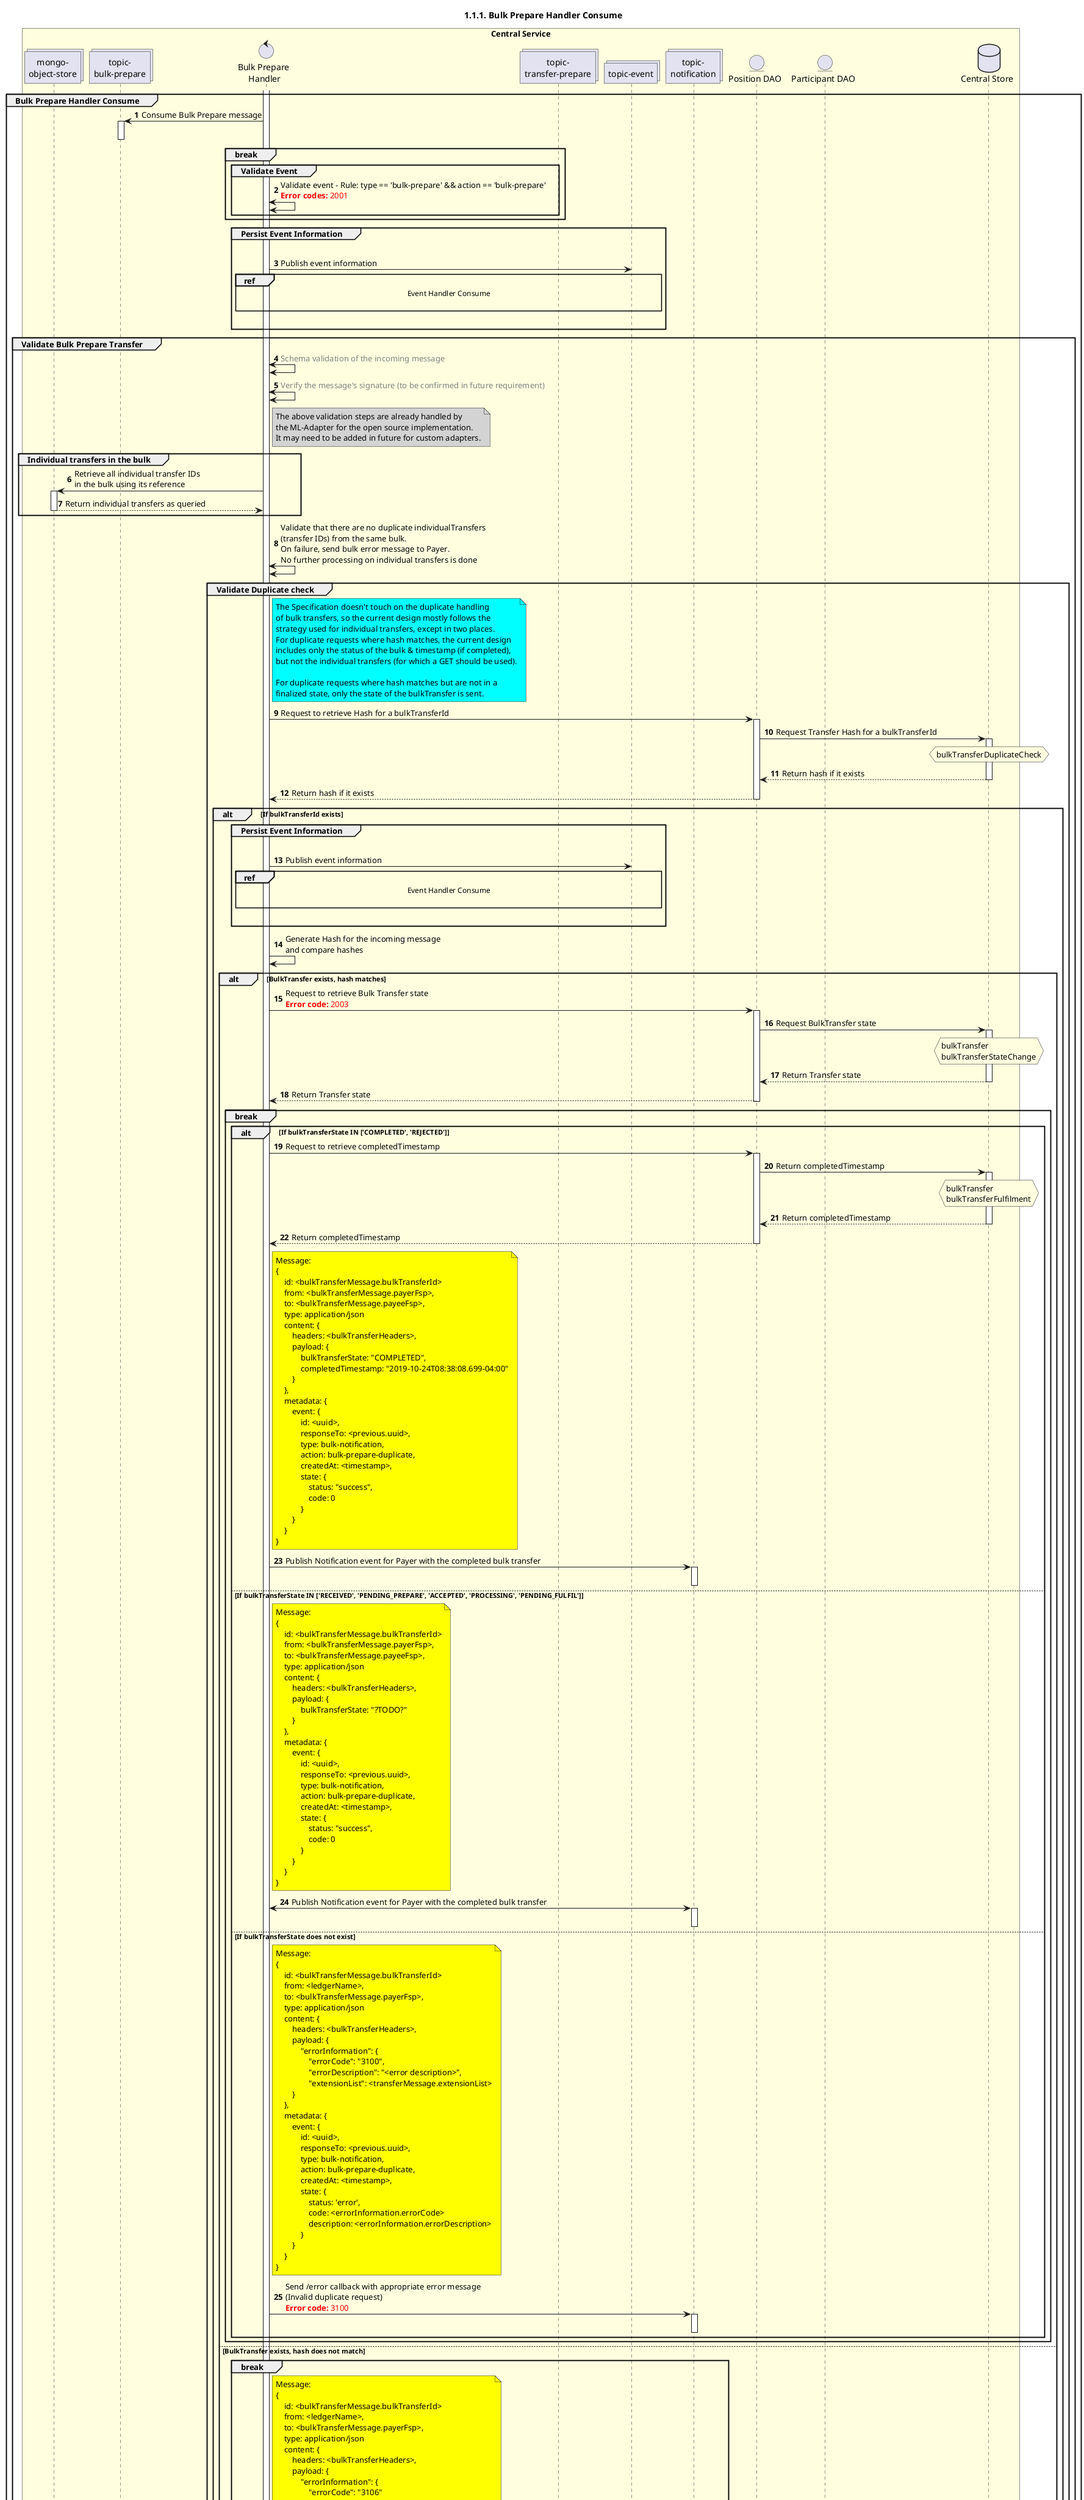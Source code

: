 /'*****
 License
 --------------
 Copyright © 2017 Bill & Melinda Gates Foundation
 The Mojaloop files are made available by the Bill & Melinda Gates Foundation under the Apache License, Version 2.0 (the "License") and you may not use these files except in compliance with the License. You may obtain a copy of the License at
 http://www.apache.org/licenses/LICENSE-2.0
 Unless required by applicable law or agreed to in writing, the Mojaloop files are distributed on an "AS IS" BASIS, WITHOUT WARRANTIES OR CONDITIONS OF ANY KIND, either express or implied. See the License for the specific language governing permissions and limitations under the License.
 Contributors
 --------------
 This is the official list of the Mojaloop project contributors for this file.
 Names of the original copyright holders (individuals or organizations)
 should be listed with a '*' in the first column. People who have
 contributed from an organization can be listed under the organization
 that actually holds the copyright for their contributions (see the
 Gates Foundation organization for an example). Those individuals should have
 their names indented and be marked with a '-'. Email address can be added
 optionally within square brackets <email>.
 * Gates Foundation
 - Name Surname <name.surname@gatesfoundation.com>

 * Samuel Kummary <sam@modusbox.com>
 --------------
 ******'/

@startuml
' declare title
title 1.1.1. Bulk Prepare Handler Consume

autonumber

' Actor Keys:
'   boundary - APIs/Interfaces, etc
'   collections - Kafka Topics
'   control - Kafka Consumers
'   entity - Database Access Objects
'   database - Database Persistance Store

' declare actors
collections "topic-\nbulk-prepare" as TOPIC_BULK_PREPARE
collections "mongo-\nobject-store" as OBJECT_STORE
control "Bulk Prepare \nHandler" as BULK_PREP_HANDLER
collections "topic-\ntransfer-prepare" as TOPIC_TRANSFER_PREPARE
collections "topic-event" as TOPIC_EVENTS
collections "topic-\nnotification" as TOPIC_NOTIFICATIONS
entity "Position DAO" as POS_DAO
entity "Participant DAO" as PARTICIPANT_DAO
database "Central Store" as DB

box "Central Service" #LightYellow
    participant OBJECT_STORE
    participant TOPIC_BULK_PREPARE
    participant BULK_PREP_HANDLER
    participant TOPIC_TRANSFER_PREPARE
    participant TOPIC_EVENTS
    participant TOPIC_NOTIFICATIONS
    participant POS_DAO
    participant PARTICIPANT_DAO
    participant DB
end box

' start flow
activate BULK_PREP_HANDLER
group Bulk Prepare Handler Consume
    TOPIC_BULK_PREPARE <- BULK_PREP_HANDLER: Consume Bulk Prepare message
    activate TOPIC_BULK_PREPARE
    deactivate TOPIC_BULK_PREPARE

    break
        group Validate Event
            BULK_PREP_HANDLER <-> BULK_PREP_HANDLER: Validate event - Rule: type == 'bulk-prepare' && action == 'bulk-prepare'\n<color #FF0000><b>Error codes:</b> 2001</color>
        end
    end

    group Persist Event Information
        |||
        BULK_PREP_HANDLER -> TOPIC_EVENTS: Publish event information
        ref over BULK_PREP_HANDLER, TOPIC_EVENTS :  Event Handler Consume\n
        |||
    end

    group Validate Bulk Prepare Transfer 
        BULK_PREP_HANDLER <-> BULK_PREP_HANDLER: <color #gray>Schema validation of the incoming message</color>
        BULK_PREP_HANDLER <-> BULK_PREP_HANDLER: <color #gray>Verify the message's signature (to be confirmed in future requirement)</color>
        note right of BULK_PREP_HANDLER #lightgrey
            The above validation steps are already handled by
            the ML-Adapter for the open source implementation.
            It may need to be added in future for custom adapters.
        end note
        
        Group Individual transfers in the bulk
            BULK_PREP_HANDLER -> OBJECT_STORE: Retrieve all individual transfer IDs\nin the bulk using its reference
            activate OBJECT_STORE
            OBJECT_STORE --> BULK_PREP_HANDLER: Return individual transfers as queried
            deactivate OBJECT_STORE
        end
        BULK_PREP_HANDLER <-> BULK_PREP_HANDLER: Validate that there are no duplicate individualTransfers \n(transfer IDs) from the same bulk. \nOn failure, send bulk error message to Payer. \nNo further processing on individual transfers is done
        

        group Validate Duplicate check
            note right of BULK_PREP_HANDLER #Cyan
                The Specification doesn't touch on the duplicate handling
                of bulk transfers, so the current design mostly follows the
                strategy used for individual transfers, except in two places.
                For duplicate requests where hash matches, the current design
                includes only the status of the bulk & timestamp (if completed),
                but not the individual transfers (for which a GET should be used).

                For duplicate requests where hash matches but are not in a
                finalized state, only the state of the bulkTransfer is sent.
            end note
            BULK_PREP_HANDLER -> POS_DAO: Request to retrieve Hash for a bulkTransferId
            activate POS_DAO
            POS_DAO -> DB: Request Transfer Hash for a bulkTransferId
            activate DB
            hnote over DB #lightyellow
                bulkTransferDuplicateCheck
            end note
            POS_DAO <-- DB: Return hash if it exists
            deactivate DB
            BULK_PREP_HANDLER <-- POS_DAO: Return hash if it exists
            deactivate POS_DAO

            alt If bulkTransferId exists
                group Persist Event Information
                    |||
                    BULK_PREP_HANDLER -> TOPIC_EVENTS: Publish event information
                    ref over BULK_PREP_HANDLER, TOPIC_EVENTS :  Event Handler Consume\n
                    |||
                end
                BULK_PREP_HANDLER -> BULK_PREP_HANDLER: Generate Hash for the incoming message \nand compare hashes

                alt BulkTransfer exists, hash matches    
                    BULK_PREP_HANDLER -> POS_DAO: Request to retrieve Bulk Transfer state \n<color #FF0000><b>Error code:</b> 2003</color>
                    activate POS_DAO
                    POS_DAO -> DB: Request BulkTransfer state
                    hnote over DB #lightyellow
                        bulkTransfer
                        bulkTransferStateChange
                    end note
                    activate DB
                    POS_DAO <-- DB: Return Transfer state
                    deactivate DB
                    POS_DAO --> BULK_PREP_HANDLER: Return Transfer state
                    deactivate POS_DAO
                    break
                        alt If bulkTransferState IN ['COMPLETED', 'REJECTED']
                            BULK_PREP_HANDLER -> POS_DAO: Request to retrieve completedTimestamp
                            activate POS_DAO
                            POS_DAO -> DB: Return completedTimestamp
                            activate DB
                            hnote over DB #lightyellow
                                bulkTransfer
                                bulkTransferFulfilment
                            end note
                            POS_DAO <-- DB: Return completedTimestamp
                            deactivate DB
                            BULK_PREP_HANDLER <-- POS_DAO: Return completedTimestamp
                            deactivate POS_DAO
                            ' loop for each individual transfer in the bulk
                            '     BULK_PREP_HANDLER -> POS_DAO: Request to retrieve fulfilment, completedTimestamp \nfor each individual transferId
                            '     activate POS_DAO
                            '     POS_DAO -> DB: Request fulfilment, \ncompletedTimestamp for the transferId
                            '     activate DB
                            '     hnote over DB #lightyellow
                            '         transfer
                            '         transferFulfilment
                            '     end note
                            '     POS_DAO <-- DB: Return fulfilment, completedTimestamp \n(if they exist) for individual transfers
                            '     deactivate DB
                            '     BULK_PREP_HANDLER <-- POS_DAO: Return fulfilment, completedTimestamp \n(if they exist) for individual transfers
                            '     deactivate POS_DAO
                            ' end
                            note right of BULK_PREP_HANDLER #yellow
                                Message:
                                {
                                    id: <bulkTransferMessage.bulkTransferId>
                                    from: <bulkTransferMessage.payerFsp>,
                                    to: <bulkTransferMessage.payeeFsp>,
                                    type: application/json
                                    content: {
                                        headers: <bulkTransferHeaders>,
                                        payload: {
                                            bulkTransferState: "COMPLETED",
                                            completedTimestamp: "2019-10-24T08:38:08.699-04:00"
                                        }
                                    },
                                    metadata: {
                                        event: {
                                            id: <uuid>,
                                            responseTo: <previous.uuid>,
                                            type: bulk-notification,
                                            action: bulk-prepare-duplicate,
                                            createdAt: <timestamp>,
                                            state: {
                                                status: "success",
                                                code: 0
                                            }
                                        }
                                    }
                                }
                            end note
                            BULK_PREP_HANDLER -> TOPIC_NOTIFICATIONS: Publish Notification event for Payer with the completed bulk transfer
                            activate TOPIC_NOTIFICATIONS
                            deactivate TOPIC_NOTIFICATIONS
                        else If bulkTransferState IN ['RECEIVED', 'PENDING_PREPARE', 'ACCEPTED', 'PROCESSING', 'PENDING_FULFIL']
                            note right of BULK_PREP_HANDLER #yellow
                                Message:
                                {
                                    id: <bulkTransferMessage.bulkTransferId>
                                    from: <bulkTransferMessage.payerFsp>,
                                    to: <bulkTransferMessage.payeeFsp>,
                                    type: application/json
                                    content: {
                                        headers: <bulkTransferHeaders>,
                                        payload: {
                                            bulkTransferState: "?TODO?"
                                        }
                                    },
                                    metadata: {
                                        event: {
                                            id: <uuid>,
                                            responseTo: <previous.uuid>,
                                            type: bulk-notification,
                                            action: bulk-prepare-duplicate,
                                            createdAt: <timestamp>,
                                            state: {
                                                status: "success",
                                                code: 0
                                            }
                                        }
                                    }
                                }
                            end note
                            BULK_PREP_HANDLER <-> TOPIC_NOTIFICATIONS: Publish Notification event for Payer with the completed bulk transfer
                            activate TOPIC_NOTIFICATIONS
                            deactivate TOPIC_NOTIFICATIONS
                        else If bulkTransferState does not exist
                            note right of BULK_PREP_HANDLER #yellow
                                Message:
                                {
                                    id: <bulkTransferMessage.bulkTransferId>
                                    from: <ledgerName>,
                                    to: <bulkTransferMessage.payerFsp>,
                                    type: application/json
                                    content: {
                                        headers: <bulkTransferHeaders>,
                                        payload: {
                                            "errorInformation": {
                                                "errorCode": "3100",
                                                "errorDescription": "<error description>",
                                                "extensionList": <transferMessage.extensionList>
                                        }
                                    },
                                    metadata: {
                                        event: {
                                            id: <uuid>,
                                            responseTo: <previous.uuid>,
                                            type: bulk-notification,
                                            action: bulk-prepare-duplicate,
                                            createdAt: <timestamp>,
                                            state: {
                                                status: 'error',
                                                code: <errorInformation.errorCode>
                                                description: <errorInformation.errorDescription>
                                            }
                                        }
                                    }
                                }
                            end note
                            BULK_PREP_HANDLER -> TOPIC_NOTIFICATIONS: Send /error callback with appropriate error message\n(Invalid duplicate request)\n<color #FF0000><b>Error code:</b> 3100</color>
                            activate TOPIC_NOTIFICATIONS
                            deactivate TOPIC_NOTIFICATIONS
                        end
                    end
                else BulkTransfer exists, hash does not match
                    break
                        note right of BULK_PREP_HANDLER #yellow
                                Message:
                                {
                                    id: <bulkTransferMessage.bulkTransferId>
                                    from: <ledgerName>,
                                    to: <bulkTransferMessage.payerFsp>,
                                    type: application/json
                                    content: {
                                        headers: <bulkTransferHeaders>,
                                        payload: {
                                            "errorInformation": {
                                                "errorCode": "3106"
                                                "errorDescription": "<error description>",
                                                "extensionList": <transferMessage.extensionList>
                                        }
                                    },
                                    metadata: {
                                        event: {
                                            id: <uuid>,
                                            responseTo: <previous.uuid>,
                                            type: bulk-notification,
                                            action: bulk-prepare-duplicate,
                                            createdAt: <timestamp>,
                                            state: {
                                                status: 'error',
                                                code: <errorInformation.errorCode>
                                                description: <errorInformation.errorDescription>
                                            }
                                        }
                                    }
                                }
                            end note
                        BULK_PREP_HANDLER -> TOPIC_NOTIFICATIONS: Publish Notification (failure) event for Payer\n<color #FF0000><b>Error codes:</b> 3106</color>
                        activate TOPIC_NOTIFICATIONS
                        deactivate TOPIC_NOTIFICATIONS
                    end
                end

            else If bulkTransferId does NOT exist
                BULK_PREP_HANDLER -> POS_DAO: Request to persist Transfer Hash \n<color #FF0000><b>Error code:</b> 2003</color>
                activate POS_DAO
                POS_DAO -> DB: Persist Bulk Transfer message hash
                hnote over DB #lightyellow
                    bulkTransferDuplicateCheck
                end note
                activate DB
                deactivate DB
                POS_DAO --> BULK_PREP_HANDLER: Return success
                deactivate POS_DAO
            end
            deactivate POS_DAO
            
        end

        group Validate Payer
            BULK_PREP_HANDLER -> PARTICIPANT_DAO: Request to retrieve Payer Participant details (if it exists)
            activate PARTICIPANT_DAO
            PARTICIPANT_DAO -> DB: Request Participant details
            hnote over DB #lightyellow
                participant
                participantCurrency
            end note
            activate DB
            PARTICIPANT_DAO <-- DB: Return Participant details if it exists
            deactivate DB
            PARTICIPANT_DAO --> BULK_PREP_HANDLER: Return Participant details if it exists
            deactivate PARTICIPANT_DAO
            BULK_PREP_HANDLER <-> BULK_PREP_HANDLER: Validate Payer\n<color #FF0000><b>Error codes:</b> 3202</color>
        end
        group Validate Payee
            BULK_PREP_HANDLER -> PARTICIPANT_DAO: Request to retrieve Payee Participant details (if it exists)
            activate PARTICIPANT_DAO
            PARTICIPANT_DAO -> DB: Request Participant details
            hnote over DB #lightyellow
                participant
                participantCurrency
            end note
            activate DB
            PARTICIPANT_DAO <-- DB: Return Participant details if it exists
            deactivate DB
            PARTICIPANT_DAO --> BULK_PREP_HANDLER: Return Participant details if it exists
            deactivate PARTICIPANT_DAO
            BULK_PREP_HANDLER <-> BULK_PREP_HANDLER: Validate Payee\n<color #FF0000><b>Error codes:</b> 3203</color>
        end
        BULK_PREP_HANDLER <-> BULK_PREP_HANDLER: Validate crypto-condition\n<color #FF0000><b>Error codes:</b> 3100</color>
        
        alt Validate Bulk Prepare Transfer (success)
            group Persist Bulk Transfer State (with bulkTransferState='RECEIVED')
                BULK_PREP_HANDLER -> POS_DAO: Request to persist bulk transfer\n<color #FF0000><b>Error codes:</b> 2003</color>
                activate POS_DAO
                POS_DAO -> DB: Persist bulkTransfer
                hnote over DB #lightyellow
                    bulkTransfer
                    bulkTransferStateChange
                    bulkTransferExtension
                    bulkTransferAssociation
                end note
                activate DB
                deactivate DB
                POS_DAO --> BULK_PREP_HANDLER: Return success
                deactivate POS_DAO
            end
        else Validate Bulk Prepare Transfer (failure)
            group Persist Bulk Transfer State (with bulkTransferState='INVALID') (Introducing a new status INVALID to mark these entries)
                BULK_PREP_HANDLER -> POS_DAO: Request to persist bulk transfer\n(when Payee/Payer/crypto-condition validation fails)\n<color #FF0000><b>Error codes:</b> 2003</color>
                activate POS_DAO
                POS_DAO -> DB: Persist transfer
                hnote over DB #lightyellow
                    bulkTransfer
                    bulkTransferStateChange
                    bulkTransferExtension
                    bulkTransferError
                    bulkTransferAssociation
                end note
                activate DB
                deactivate DB
                POS_DAO --> BULK_PREP_HANDLER: Return success
                deactivate POS_DAO
            end
        end

    end
    alt Validate Bulk Prepare Transfer (success)
        BULK_PREP_HANDLER -> BULK_PREP_HANDLER: Break down the bulk into individual transfers\n<color #FF0000><b>Error codes:</b> 2003</color>
        note right of BULK_PREP_HANDLER #lightgrey
            Add elements such as Expiry time, Payer FSP, Payee FSP, etc. to each
            transfer to make their format similar to a single transfer
        end note
        loop for every individual transfer in the bulk
            BULK_PREP_HANDLER -> OBJECT_STORE: Retrieve each individual transfer\nin the bulk using the reference
            activate OBJECT_STORE
            OBJECT_STORE --> BULK_PREP_HANDLER: Return individual transfers as queried
            deactivate OBJECT_STORE
            group Insert Bulk Transfer Association (with bulkProcessingState='RECEIVED')
                BULK_PREP_HANDLER -> POS_DAO: Request to persist bulk transfer association\n<color #FF0000><b>Error codes:</b> 2003</color>
                activate POS_DAO
                POS_DAO -> DB: Insert bulkTransferAssociation
                hnote over DB #lightyellow
                    bulkTransferAssociation
                end note
                activate DB
                deactivate DB
                POS_DAO --> BULK_PREP_HANDLER: Return success
                deactivate POS_DAO
            end

            note right of BULK_PREP_HANDLER #yellow
                Message:
                {
                    id: <transferMessage.transferId>
                    from: <transferMessage.payerFsp>,
                    to: <transferMessage.payeeFsp>,
                    type: application/json
                    content: {
                        headers: <transferHeaders>,
                        payload: <transferMessage>
                    },
                    metadata: {
                        event: {
                            id: <uuid>,
                            responseTo: <previous.uuid>,
                            type: bulk-prepare,
                            action: prepare,
                            createdAt: <timestamp>,
                            state: {
                                status: "success",
                                code: 0
                            }
                        }
                    }
                }
            end note
            BULK_PREP_HANDLER -> TOPIC_TRANSFER_PREPARE: Route & Publish Prepare event to the Payer for the Individual Transfer\n<color #FF0000><b>Error codes:</b> 2003</color>
            activate TOPIC_TRANSFER_PREPARE
            deactivate TOPIC_TRANSFER_PREPARE
        end
    else Validate Bulk Prepare Transfer (failure)
        note right of BULK_PREP_HANDLER #yellow
            Message:
            {
                id: <bulkTransferMessage.bulkTransferId>
                from: <ledgerName>,
                to: <bulkTransferMessage.payerFsp>,
                type: application/json
                content: {
                    headers: <bulkTransferHeaders>,
                    payload: {
                        "errorInformation": {
                            "errorCode": <possible codes: [2003, 3100, 3105, 3106, 3202, 3203, 3300, 3301]>
                            "errorDescription": "<refer to section 7.6 for description>",
                            "extensionList": <transferMessage.extensionList>
                    }
                },
                metadata: {
                    event: {
                        id: <uuid>,
                        responseTo: <previous.uuid>,
                        type: bulk-notification,
                        action: bulk-abort,
                        createdAt: <timestamp>,
                        state: {
                            status: 'error',
                            code: <errorInformation.errorCode>
                            description: <errorInformation.errorDescription>
                        }
                    }
                }
            }
        end note
        BULK_PREP_HANDLER -> TOPIC_NOTIFICATIONS: Publish Notification (failure) event for Payer\n<color #FF0000><b>Error codes:</b> 2003</color>
        activate TOPIC_NOTIFICATIONS
        deactivate TOPIC_NOTIFICATIONS
    end
end
deactivate BULK_PREP_HANDLER
@enduml

